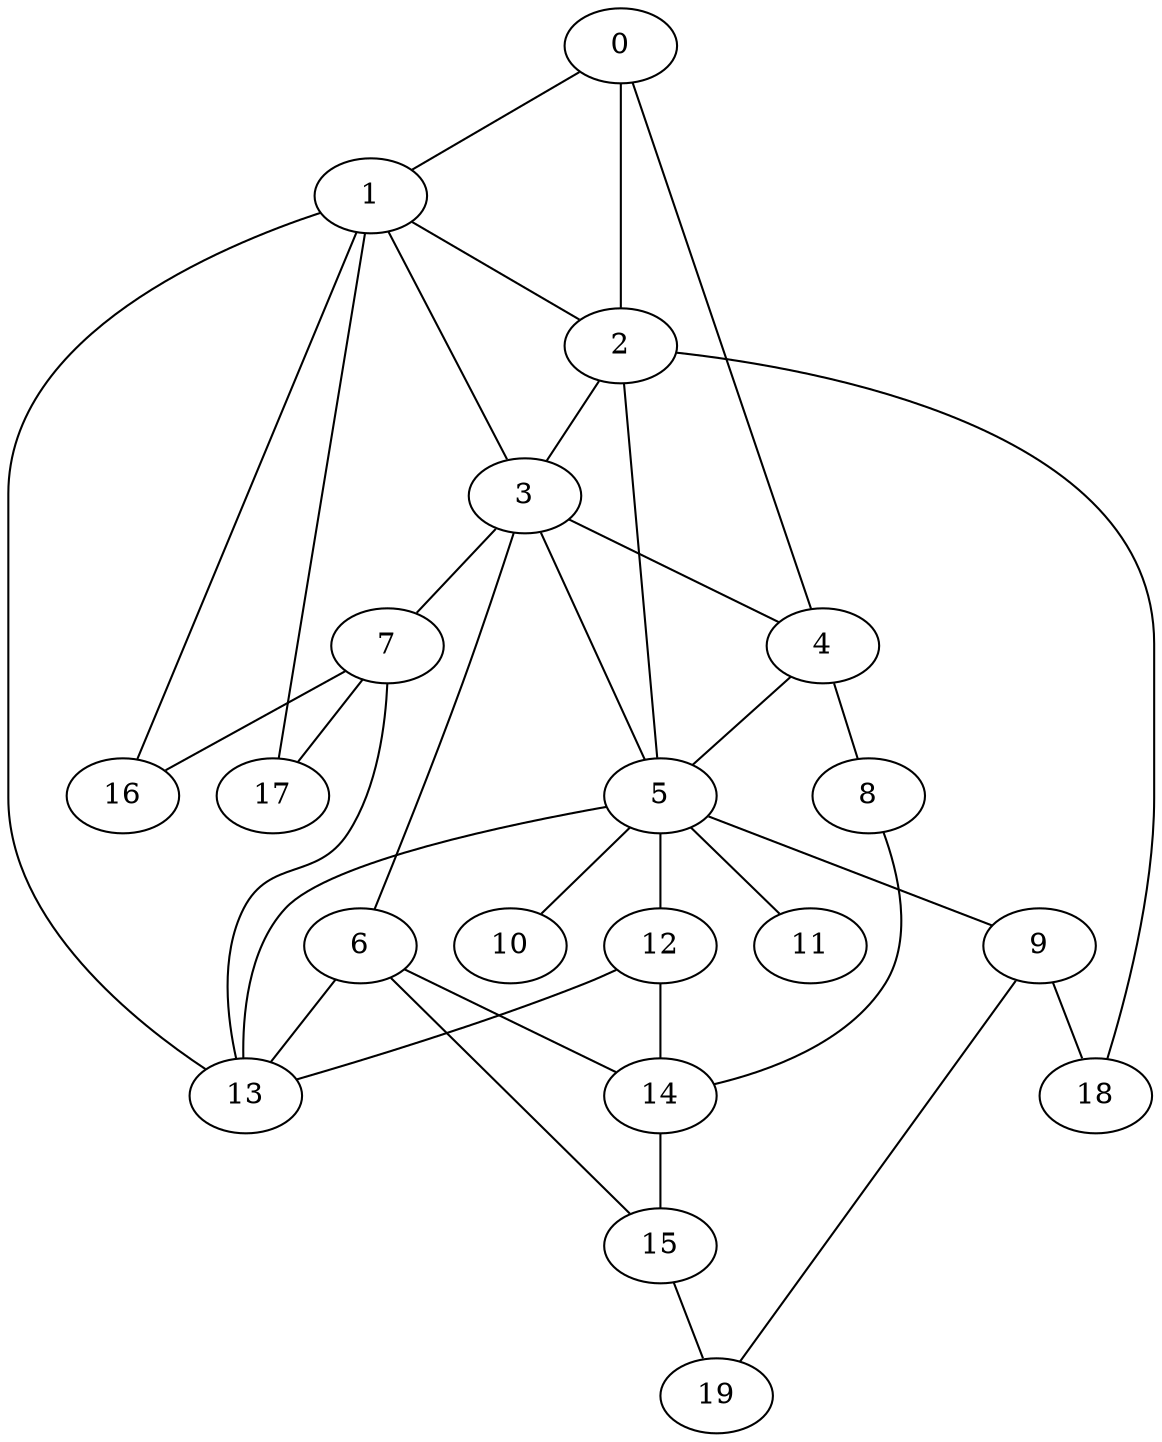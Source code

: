 
graph graphname {
    0 -- 1
0 -- 4
0 -- 2
1 -- 2
1 -- 3
1 -- 13
1 -- 16
1 -- 17
2 -- 3
2 -- 18
2 -- 5
3 -- 4
3 -- 5
3 -- 6
3 -- 7
4 -- 8
4 -- 5
5 -- 11
5 -- 9
5 -- 10
5 -- 12
5 -- 13
6 -- 13
6 -- 14
6 -- 15
7 -- 16
7 -- 17
7 -- 13
8 -- 14
9 -- 18
9 -- 19
12 -- 14
12 -- 13
14 -- 15
15 -- 19

}
